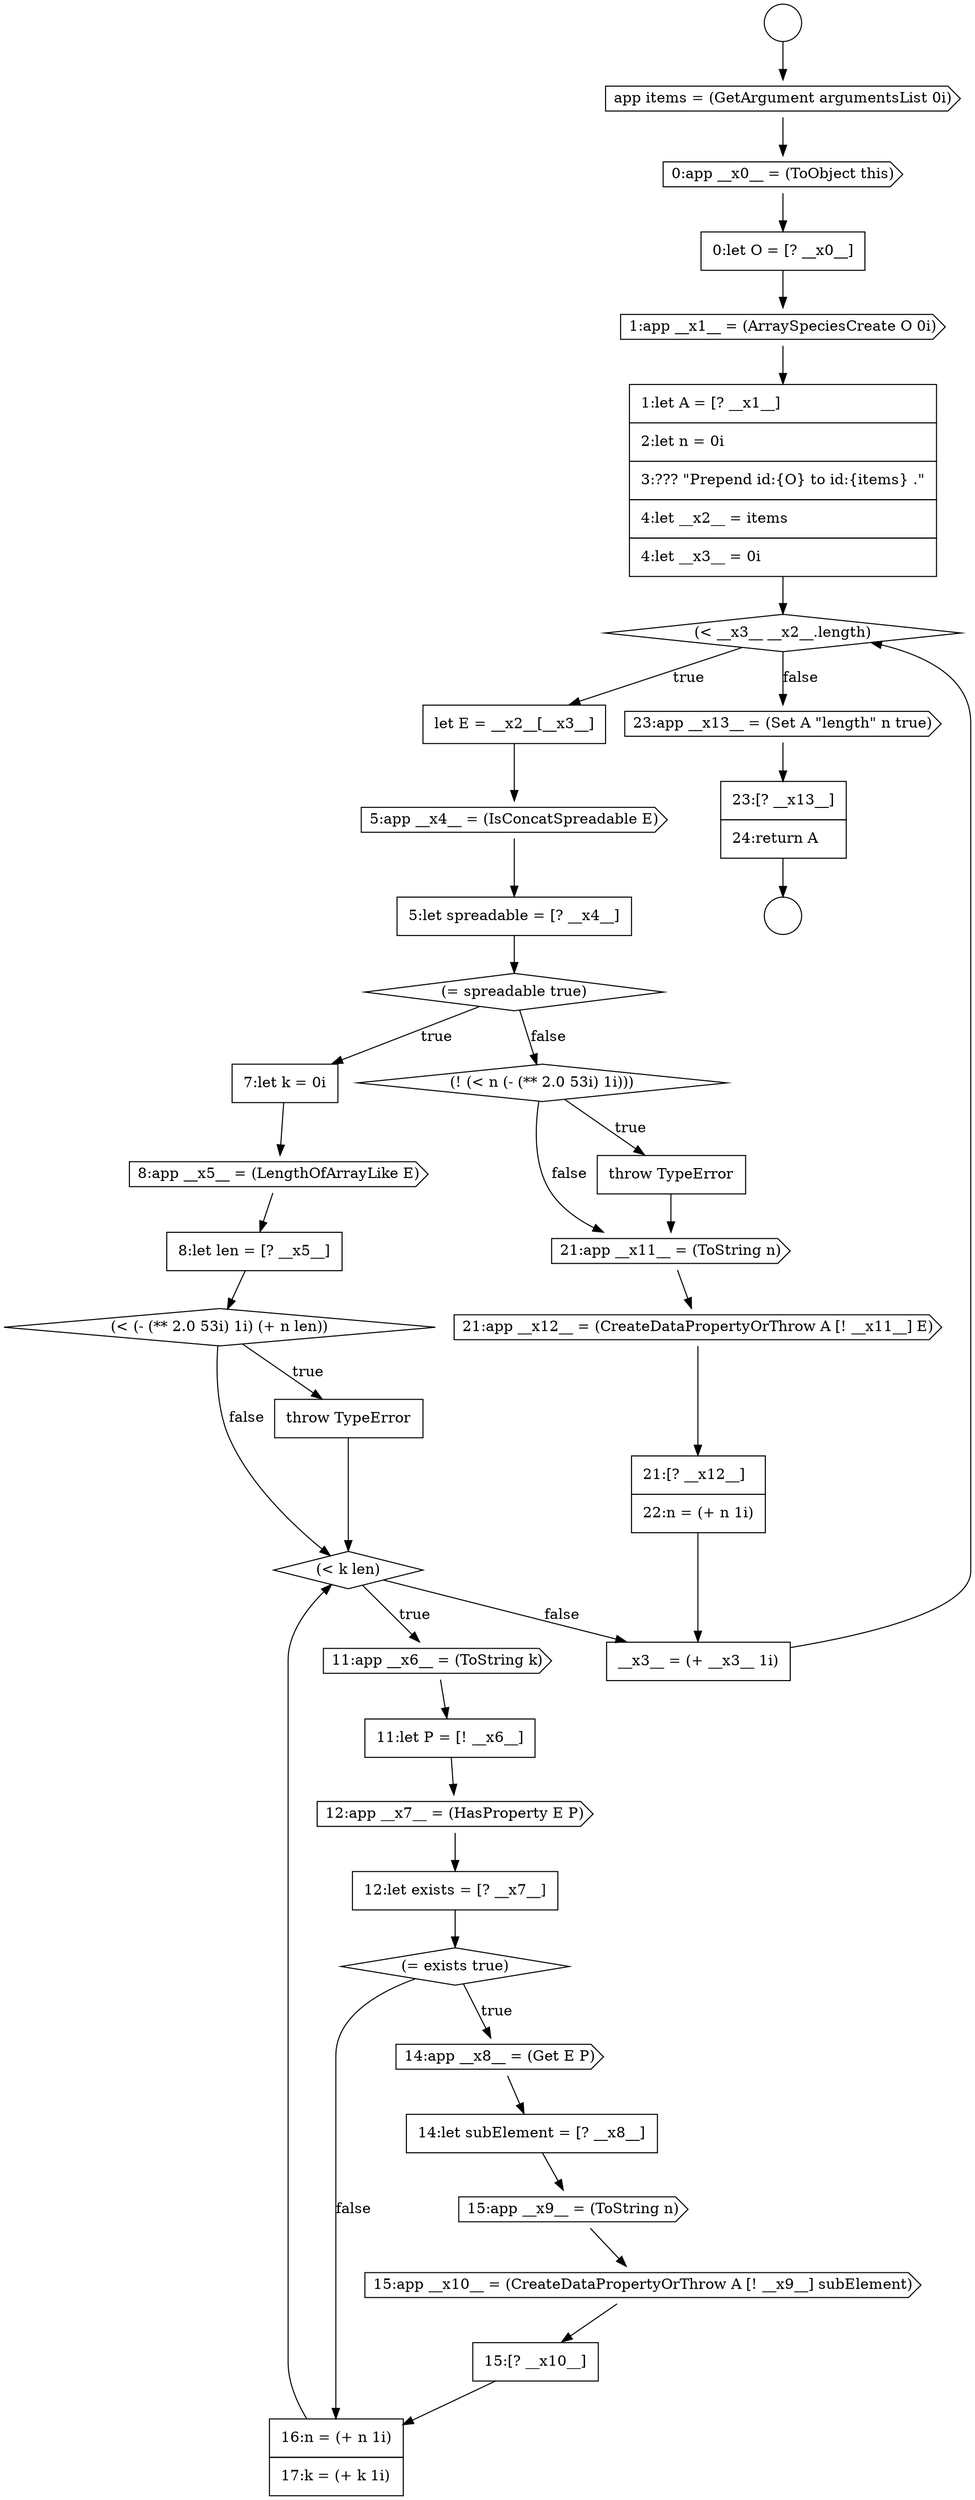 digraph {
  node0 [shape=circle label=" " color="black" fillcolor="white" style=filled]
  node5 [shape=cds, label=<<font color="black">1:app __x1__ = (ArraySpeciesCreate O 0i)</font>> color="black" fillcolor="white" style=filled]
  node10 [shape=none, margin=0, label=<<font color="black">
    <table border="0" cellborder="1" cellspacing="0" cellpadding="10">
      <tr><td align="left">5:let spreadable = [? __x4__]</td></tr>
    </table>
  </font>> color="black" fillcolor="white" style=filled]
  node14 [shape=none, margin=0, label=<<font color="black">
    <table border="0" cellborder="1" cellspacing="0" cellpadding="10">
      <tr><td align="left">8:let len = [? __x5__]</td></tr>
    </table>
  </font>> color="black" fillcolor="white" style=filled]
  node1 [shape=circle label=" " color="black" fillcolor="white" style=filled]
  node6 [shape=none, margin=0, label=<<font color="black">
    <table border="0" cellborder="1" cellspacing="0" cellpadding="10">
      <tr><td align="left">1:let A = [? __x1__]</td></tr>
      <tr><td align="left">2:let n = 0i</td></tr>
      <tr><td align="left">3:??? &quot;Prepend id:{O} to id:{items} .&quot;</td></tr>
      <tr><td align="left">4:let __x2__ = items</td></tr>
      <tr><td align="left">4:let __x3__ = 0i</td></tr>
    </table>
  </font>> color="black" fillcolor="white" style=filled]
  node9 [shape=cds, label=<<font color="black">5:app __x4__ = (IsConcatSpreadable E)</font>> color="black" fillcolor="white" style=filled]
  node13 [shape=cds, label=<<font color="black">8:app __x5__ = (LengthOfArrayLike E)</font>> color="black" fillcolor="white" style=filled]
  node2 [shape=cds, label=<<font color="black">app items = (GetArgument argumentsList 0i)</font>> color="black" fillcolor="white" style=filled]
  node12 [shape=none, margin=0, label=<<font color="black">
    <table border="0" cellborder="1" cellspacing="0" cellpadding="10">
      <tr><td align="left">7:let k = 0i</td></tr>
    </table>
  </font>> color="black" fillcolor="white" style=filled]
  node7 [shape=diamond, label=<<font color="black">(&lt; __x3__ __x2__.length)</font>> color="black" fillcolor="white" style=filled]
  node18 [shape=cds, label=<<font color="black">11:app __x6__ = (ToString k)</font>> color="black" fillcolor="white" style=filled]
  node11 [shape=diamond, label=<<font color="black">(= spreadable true)</font>> color="black" fillcolor="white" style=filled]
  node8 [shape=none, margin=0, label=<<font color="black">
    <table border="0" cellborder="1" cellspacing="0" cellpadding="10">
      <tr><td align="left">let E = __x2__[__x3__]</td></tr>
    </table>
  </font>> color="black" fillcolor="white" style=filled]
  node4 [shape=none, margin=0, label=<<font color="black">
    <table border="0" cellborder="1" cellspacing="0" cellpadding="10">
      <tr><td align="left">0:let O = [? __x0__]</td></tr>
    </table>
  </font>> color="black" fillcolor="white" style=filled]
  node15 [shape=diamond, label=<<font color="black">(&lt; (- (** 2.0 53i) 1i) (+ n len))</font>> color="black" fillcolor="white" style=filled]
  node24 [shape=none, margin=0, label=<<font color="black">
    <table border="0" cellborder="1" cellspacing="0" cellpadding="10">
      <tr><td align="left">14:let subElement = [? __x8__]</td></tr>
    </table>
  </font>> color="black" fillcolor="white" style=filled]
  node25 [shape=cds, label=<<font color="black">15:app __x9__ = (ToString n)</font>> color="black" fillcolor="white" style=filled]
  node20 [shape=cds, label=<<font color="black">12:app __x7__ = (HasProperty E P)</font>> color="black" fillcolor="white" style=filled]
  node29 [shape=diamond, label=<<font color="black">(! (&lt; n (- (** 2.0 53i) 1i)))</font>> color="black" fillcolor="white" style=filled]
  node28 [shape=none, margin=0, label=<<font color="black">
    <table border="0" cellborder="1" cellspacing="0" cellpadding="10">
      <tr><td align="left">16:n = (+ n 1i)</td></tr>
      <tr><td align="left">17:k = (+ k 1i)</td></tr>
    </table>
  </font>> color="black" fillcolor="white" style=filled]
  node21 [shape=none, margin=0, label=<<font color="black">
    <table border="0" cellborder="1" cellspacing="0" cellpadding="10">
      <tr><td align="left">12:let exists = [? __x7__]</td></tr>
    </table>
  </font>> color="black" fillcolor="white" style=filled]
  node33 [shape=none, margin=0, label=<<font color="black">
    <table border="0" cellborder="1" cellspacing="0" cellpadding="10">
      <tr><td align="left">21:[? __x12__]</td></tr>
      <tr><td align="left">22:n = (+ n 1i)</td></tr>
    </table>
  </font>> color="black" fillcolor="white" style=filled]
  node17 [shape=diamond, label=<<font color="black">(&lt; k len)</font>> color="black" fillcolor="white" style=filled]
  node32 [shape=cds, label=<<font color="black">21:app __x12__ = (CreateDataPropertyOrThrow A [! __x11__] E)</font>> color="black" fillcolor="white" style=filled]
  node34 [shape=none, margin=0, label=<<font color="black">
    <table border="0" cellborder="1" cellspacing="0" cellpadding="10">
      <tr><td align="left">__x3__ = (+ __x3__ 1i)</td></tr>
    </table>
  </font>> color="black" fillcolor="white" style=filled]
  node22 [shape=diamond, label=<<font color="black">(= exists true)</font>> color="black" fillcolor="white" style=filled]
  node27 [shape=none, margin=0, label=<<font color="black">
    <table border="0" cellborder="1" cellspacing="0" cellpadding="10">
      <tr><td align="left">15:[? __x10__]</td></tr>
    </table>
  </font>> color="black" fillcolor="white" style=filled]
  node3 [shape=cds, label=<<font color="black">0:app __x0__ = (ToObject this)</font>> color="black" fillcolor="white" style=filled]
  node35 [shape=cds, label=<<font color="black">23:app __x13__ = (Set A &quot;length&quot; n true)</font>> color="black" fillcolor="white" style=filled]
  node16 [shape=none, margin=0, label=<<font color="black">
    <table border="0" cellborder="1" cellspacing="0" cellpadding="10">
      <tr><td align="left">throw TypeError</td></tr>
    </table>
  </font>> color="black" fillcolor="white" style=filled]
  node31 [shape=cds, label=<<font color="black">21:app __x11__ = (ToString n)</font>> color="black" fillcolor="white" style=filled]
  node26 [shape=cds, label=<<font color="black">15:app __x10__ = (CreateDataPropertyOrThrow A [! __x9__] subElement)</font>> color="black" fillcolor="white" style=filled]
  node23 [shape=cds, label=<<font color="black">14:app __x8__ = (Get E P)</font>> color="black" fillcolor="white" style=filled]
  node36 [shape=none, margin=0, label=<<font color="black">
    <table border="0" cellborder="1" cellspacing="0" cellpadding="10">
      <tr><td align="left">23:[? __x13__]</td></tr>
      <tr><td align="left">24:return A</td></tr>
    </table>
  </font>> color="black" fillcolor="white" style=filled]
  node30 [shape=none, margin=0, label=<<font color="black">
    <table border="0" cellborder="1" cellspacing="0" cellpadding="10">
      <tr><td align="left">throw TypeError</td></tr>
    </table>
  </font>> color="black" fillcolor="white" style=filled]
  node19 [shape=none, margin=0, label=<<font color="black">
    <table border="0" cellborder="1" cellspacing="0" cellpadding="10">
      <tr><td align="left">11:let P = [! __x6__]</td></tr>
    </table>
  </font>> color="black" fillcolor="white" style=filled]
  node2 -> node3 [ color="black"]
  node0 -> node2 [ color="black"]
  node6 -> node7 [ color="black"]
  node27 -> node28 [ color="black"]
  node30 -> node31 [ color="black"]
  node26 -> node27 [ color="black"]
  node4 -> node5 [ color="black"]
  node25 -> node26 [ color="black"]
  node16 -> node17 [ color="black"]
  node29 -> node30 [label=<<font color="black">true</font>> color="black"]
  node29 -> node31 [label=<<font color="black">false</font>> color="black"]
  node33 -> node34 [ color="black"]
  node5 -> node6 [ color="black"]
  node3 -> node4 [ color="black"]
  node36 -> node1 [ color="black"]
  node18 -> node19 [ color="black"]
  node19 -> node20 [ color="black"]
  node34 -> node7 [ color="black"]
  node13 -> node14 [ color="black"]
  node35 -> node36 [ color="black"]
  node11 -> node12 [label=<<font color="black">true</font>> color="black"]
  node11 -> node29 [label=<<font color="black">false</font>> color="black"]
  node12 -> node13 [ color="black"]
  node15 -> node16 [label=<<font color="black">true</font>> color="black"]
  node15 -> node17 [label=<<font color="black">false</font>> color="black"]
  node9 -> node10 [ color="black"]
  node7 -> node8 [label=<<font color="black">true</font>> color="black"]
  node7 -> node35 [label=<<font color="black">false</font>> color="black"]
  node23 -> node24 [ color="black"]
  node14 -> node15 [ color="black"]
  node31 -> node32 [ color="black"]
  node10 -> node11 [ color="black"]
  node28 -> node17 [ color="black"]
  node8 -> node9 [ color="black"]
  node21 -> node22 [ color="black"]
  node20 -> node21 [ color="black"]
  node24 -> node25 [ color="black"]
  node17 -> node18 [label=<<font color="black">true</font>> color="black"]
  node17 -> node34 [label=<<font color="black">false</font>> color="black"]
  node32 -> node33 [ color="black"]
  node22 -> node23 [label=<<font color="black">true</font>> color="black"]
  node22 -> node28 [label=<<font color="black">false</font>> color="black"]
}
